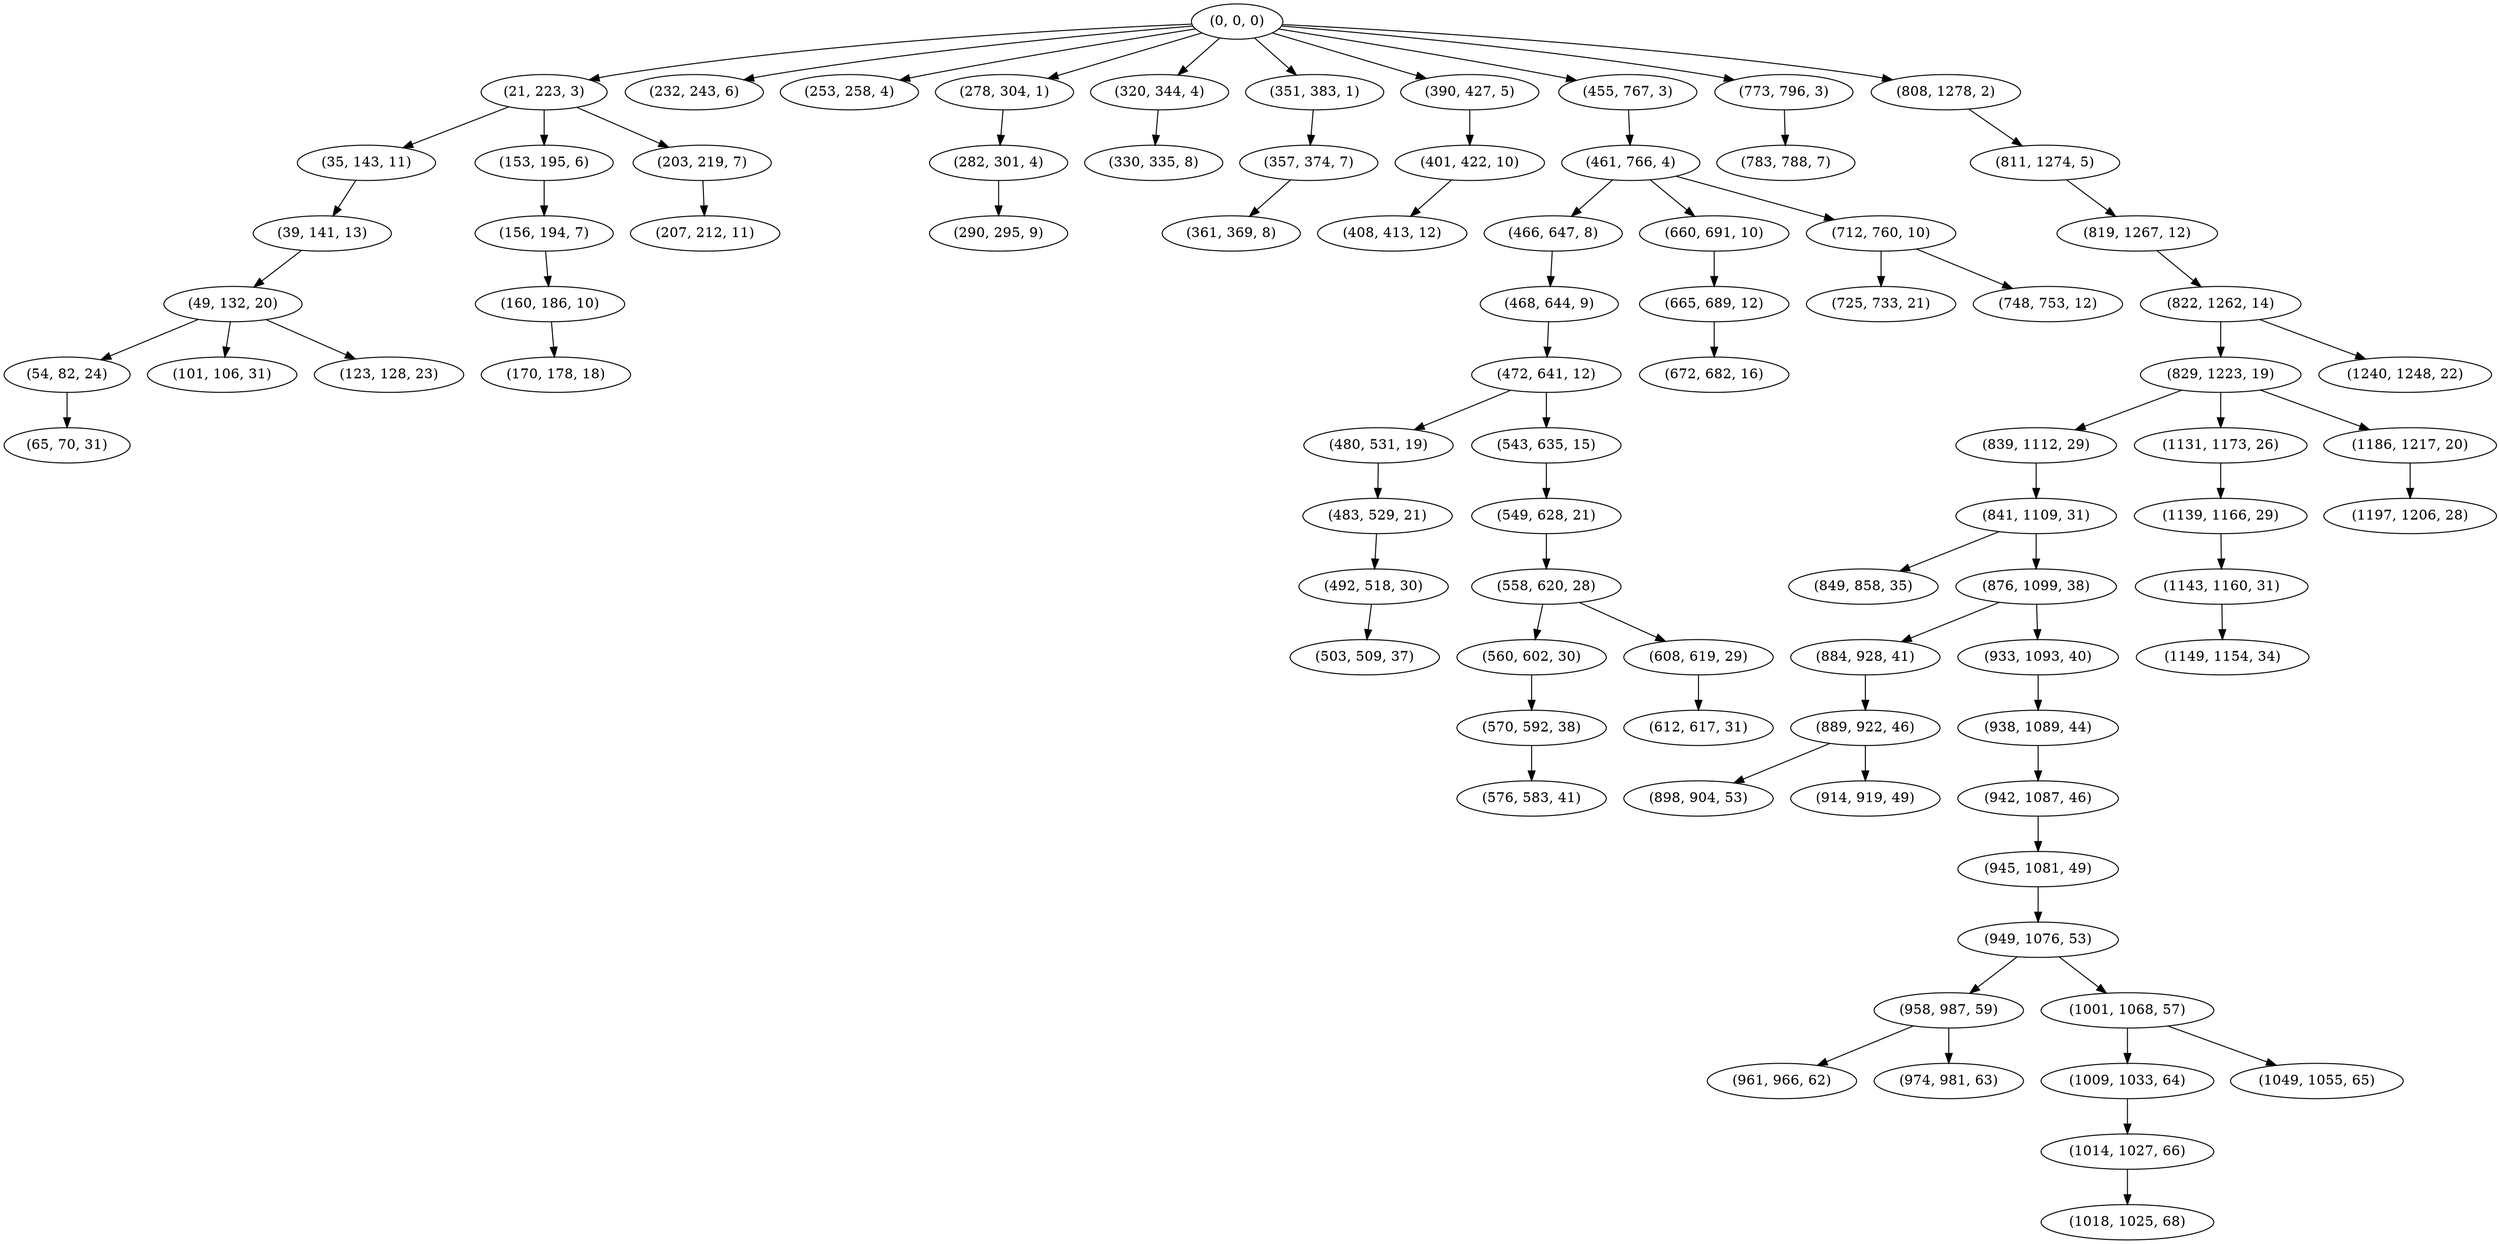 digraph tree {
    "(0, 0, 0)";
    "(21, 223, 3)";
    "(35, 143, 11)";
    "(39, 141, 13)";
    "(49, 132, 20)";
    "(54, 82, 24)";
    "(65, 70, 31)";
    "(101, 106, 31)";
    "(123, 128, 23)";
    "(153, 195, 6)";
    "(156, 194, 7)";
    "(160, 186, 10)";
    "(170, 178, 18)";
    "(203, 219, 7)";
    "(207, 212, 11)";
    "(232, 243, 6)";
    "(253, 258, 4)";
    "(278, 304, 1)";
    "(282, 301, 4)";
    "(290, 295, 9)";
    "(320, 344, 4)";
    "(330, 335, 8)";
    "(351, 383, 1)";
    "(357, 374, 7)";
    "(361, 369, 8)";
    "(390, 427, 5)";
    "(401, 422, 10)";
    "(408, 413, 12)";
    "(455, 767, 3)";
    "(461, 766, 4)";
    "(466, 647, 8)";
    "(468, 644, 9)";
    "(472, 641, 12)";
    "(480, 531, 19)";
    "(483, 529, 21)";
    "(492, 518, 30)";
    "(503, 509, 37)";
    "(543, 635, 15)";
    "(549, 628, 21)";
    "(558, 620, 28)";
    "(560, 602, 30)";
    "(570, 592, 38)";
    "(576, 583, 41)";
    "(608, 619, 29)";
    "(612, 617, 31)";
    "(660, 691, 10)";
    "(665, 689, 12)";
    "(672, 682, 16)";
    "(712, 760, 10)";
    "(725, 733, 21)";
    "(748, 753, 12)";
    "(773, 796, 3)";
    "(783, 788, 7)";
    "(808, 1278, 2)";
    "(811, 1274, 5)";
    "(819, 1267, 12)";
    "(822, 1262, 14)";
    "(829, 1223, 19)";
    "(839, 1112, 29)";
    "(841, 1109, 31)";
    "(849, 858, 35)";
    "(876, 1099, 38)";
    "(884, 928, 41)";
    "(889, 922, 46)";
    "(898, 904, 53)";
    "(914, 919, 49)";
    "(933, 1093, 40)";
    "(938, 1089, 44)";
    "(942, 1087, 46)";
    "(945, 1081, 49)";
    "(949, 1076, 53)";
    "(958, 987, 59)";
    "(961, 966, 62)";
    "(974, 981, 63)";
    "(1001, 1068, 57)";
    "(1009, 1033, 64)";
    "(1014, 1027, 66)";
    "(1018, 1025, 68)";
    "(1049, 1055, 65)";
    "(1131, 1173, 26)";
    "(1139, 1166, 29)";
    "(1143, 1160, 31)";
    "(1149, 1154, 34)";
    "(1186, 1217, 20)";
    "(1197, 1206, 28)";
    "(1240, 1248, 22)";
    "(0, 0, 0)" -> "(21, 223, 3)";
    "(0, 0, 0)" -> "(232, 243, 6)";
    "(0, 0, 0)" -> "(253, 258, 4)";
    "(0, 0, 0)" -> "(278, 304, 1)";
    "(0, 0, 0)" -> "(320, 344, 4)";
    "(0, 0, 0)" -> "(351, 383, 1)";
    "(0, 0, 0)" -> "(390, 427, 5)";
    "(0, 0, 0)" -> "(455, 767, 3)";
    "(0, 0, 0)" -> "(773, 796, 3)";
    "(0, 0, 0)" -> "(808, 1278, 2)";
    "(21, 223, 3)" -> "(35, 143, 11)";
    "(21, 223, 3)" -> "(153, 195, 6)";
    "(21, 223, 3)" -> "(203, 219, 7)";
    "(35, 143, 11)" -> "(39, 141, 13)";
    "(39, 141, 13)" -> "(49, 132, 20)";
    "(49, 132, 20)" -> "(54, 82, 24)";
    "(49, 132, 20)" -> "(101, 106, 31)";
    "(49, 132, 20)" -> "(123, 128, 23)";
    "(54, 82, 24)" -> "(65, 70, 31)";
    "(153, 195, 6)" -> "(156, 194, 7)";
    "(156, 194, 7)" -> "(160, 186, 10)";
    "(160, 186, 10)" -> "(170, 178, 18)";
    "(203, 219, 7)" -> "(207, 212, 11)";
    "(278, 304, 1)" -> "(282, 301, 4)";
    "(282, 301, 4)" -> "(290, 295, 9)";
    "(320, 344, 4)" -> "(330, 335, 8)";
    "(351, 383, 1)" -> "(357, 374, 7)";
    "(357, 374, 7)" -> "(361, 369, 8)";
    "(390, 427, 5)" -> "(401, 422, 10)";
    "(401, 422, 10)" -> "(408, 413, 12)";
    "(455, 767, 3)" -> "(461, 766, 4)";
    "(461, 766, 4)" -> "(466, 647, 8)";
    "(461, 766, 4)" -> "(660, 691, 10)";
    "(461, 766, 4)" -> "(712, 760, 10)";
    "(466, 647, 8)" -> "(468, 644, 9)";
    "(468, 644, 9)" -> "(472, 641, 12)";
    "(472, 641, 12)" -> "(480, 531, 19)";
    "(472, 641, 12)" -> "(543, 635, 15)";
    "(480, 531, 19)" -> "(483, 529, 21)";
    "(483, 529, 21)" -> "(492, 518, 30)";
    "(492, 518, 30)" -> "(503, 509, 37)";
    "(543, 635, 15)" -> "(549, 628, 21)";
    "(549, 628, 21)" -> "(558, 620, 28)";
    "(558, 620, 28)" -> "(560, 602, 30)";
    "(558, 620, 28)" -> "(608, 619, 29)";
    "(560, 602, 30)" -> "(570, 592, 38)";
    "(570, 592, 38)" -> "(576, 583, 41)";
    "(608, 619, 29)" -> "(612, 617, 31)";
    "(660, 691, 10)" -> "(665, 689, 12)";
    "(665, 689, 12)" -> "(672, 682, 16)";
    "(712, 760, 10)" -> "(725, 733, 21)";
    "(712, 760, 10)" -> "(748, 753, 12)";
    "(773, 796, 3)" -> "(783, 788, 7)";
    "(808, 1278, 2)" -> "(811, 1274, 5)";
    "(811, 1274, 5)" -> "(819, 1267, 12)";
    "(819, 1267, 12)" -> "(822, 1262, 14)";
    "(822, 1262, 14)" -> "(829, 1223, 19)";
    "(822, 1262, 14)" -> "(1240, 1248, 22)";
    "(829, 1223, 19)" -> "(839, 1112, 29)";
    "(829, 1223, 19)" -> "(1131, 1173, 26)";
    "(829, 1223, 19)" -> "(1186, 1217, 20)";
    "(839, 1112, 29)" -> "(841, 1109, 31)";
    "(841, 1109, 31)" -> "(849, 858, 35)";
    "(841, 1109, 31)" -> "(876, 1099, 38)";
    "(876, 1099, 38)" -> "(884, 928, 41)";
    "(876, 1099, 38)" -> "(933, 1093, 40)";
    "(884, 928, 41)" -> "(889, 922, 46)";
    "(889, 922, 46)" -> "(898, 904, 53)";
    "(889, 922, 46)" -> "(914, 919, 49)";
    "(933, 1093, 40)" -> "(938, 1089, 44)";
    "(938, 1089, 44)" -> "(942, 1087, 46)";
    "(942, 1087, 46)" -> "(945, 1081, 49)";
    "(945, 1081, 49)" -> "(949, 1076, 53)";
    "(949, 1076, 53)" -> "(958, 987, 59)";
    "(949, 1076, 53)" -> "(1001, 1068, 57)";
    "(958, 987, 59)" -> "(961, 966, 62)";
    "(958, 987, 59)" -> "(974, 981, 63)";
    "(1001, 1068, 57)" -> "(1009, 1033, 64)";
    "(1001, 1068, 57)" -> "(1049, 1055, 65)";
    "(1009, 1033, 64)" -> "(1014, 1027, 66)";
    "(1014, 1027, 66)" -> "(1018, 1025, 68)";
    "(1131, 1173, 26)" -> "(1139, 1166, 29)";
    "(1139, 1166, 29)" -> "(1143, 1160, 31)";
    "(1143, 1160, 31)" -> "(1149, 1154, 34)";
    "(1186, 1217, 20)" -> "(1197, 1206, 28)";
}
